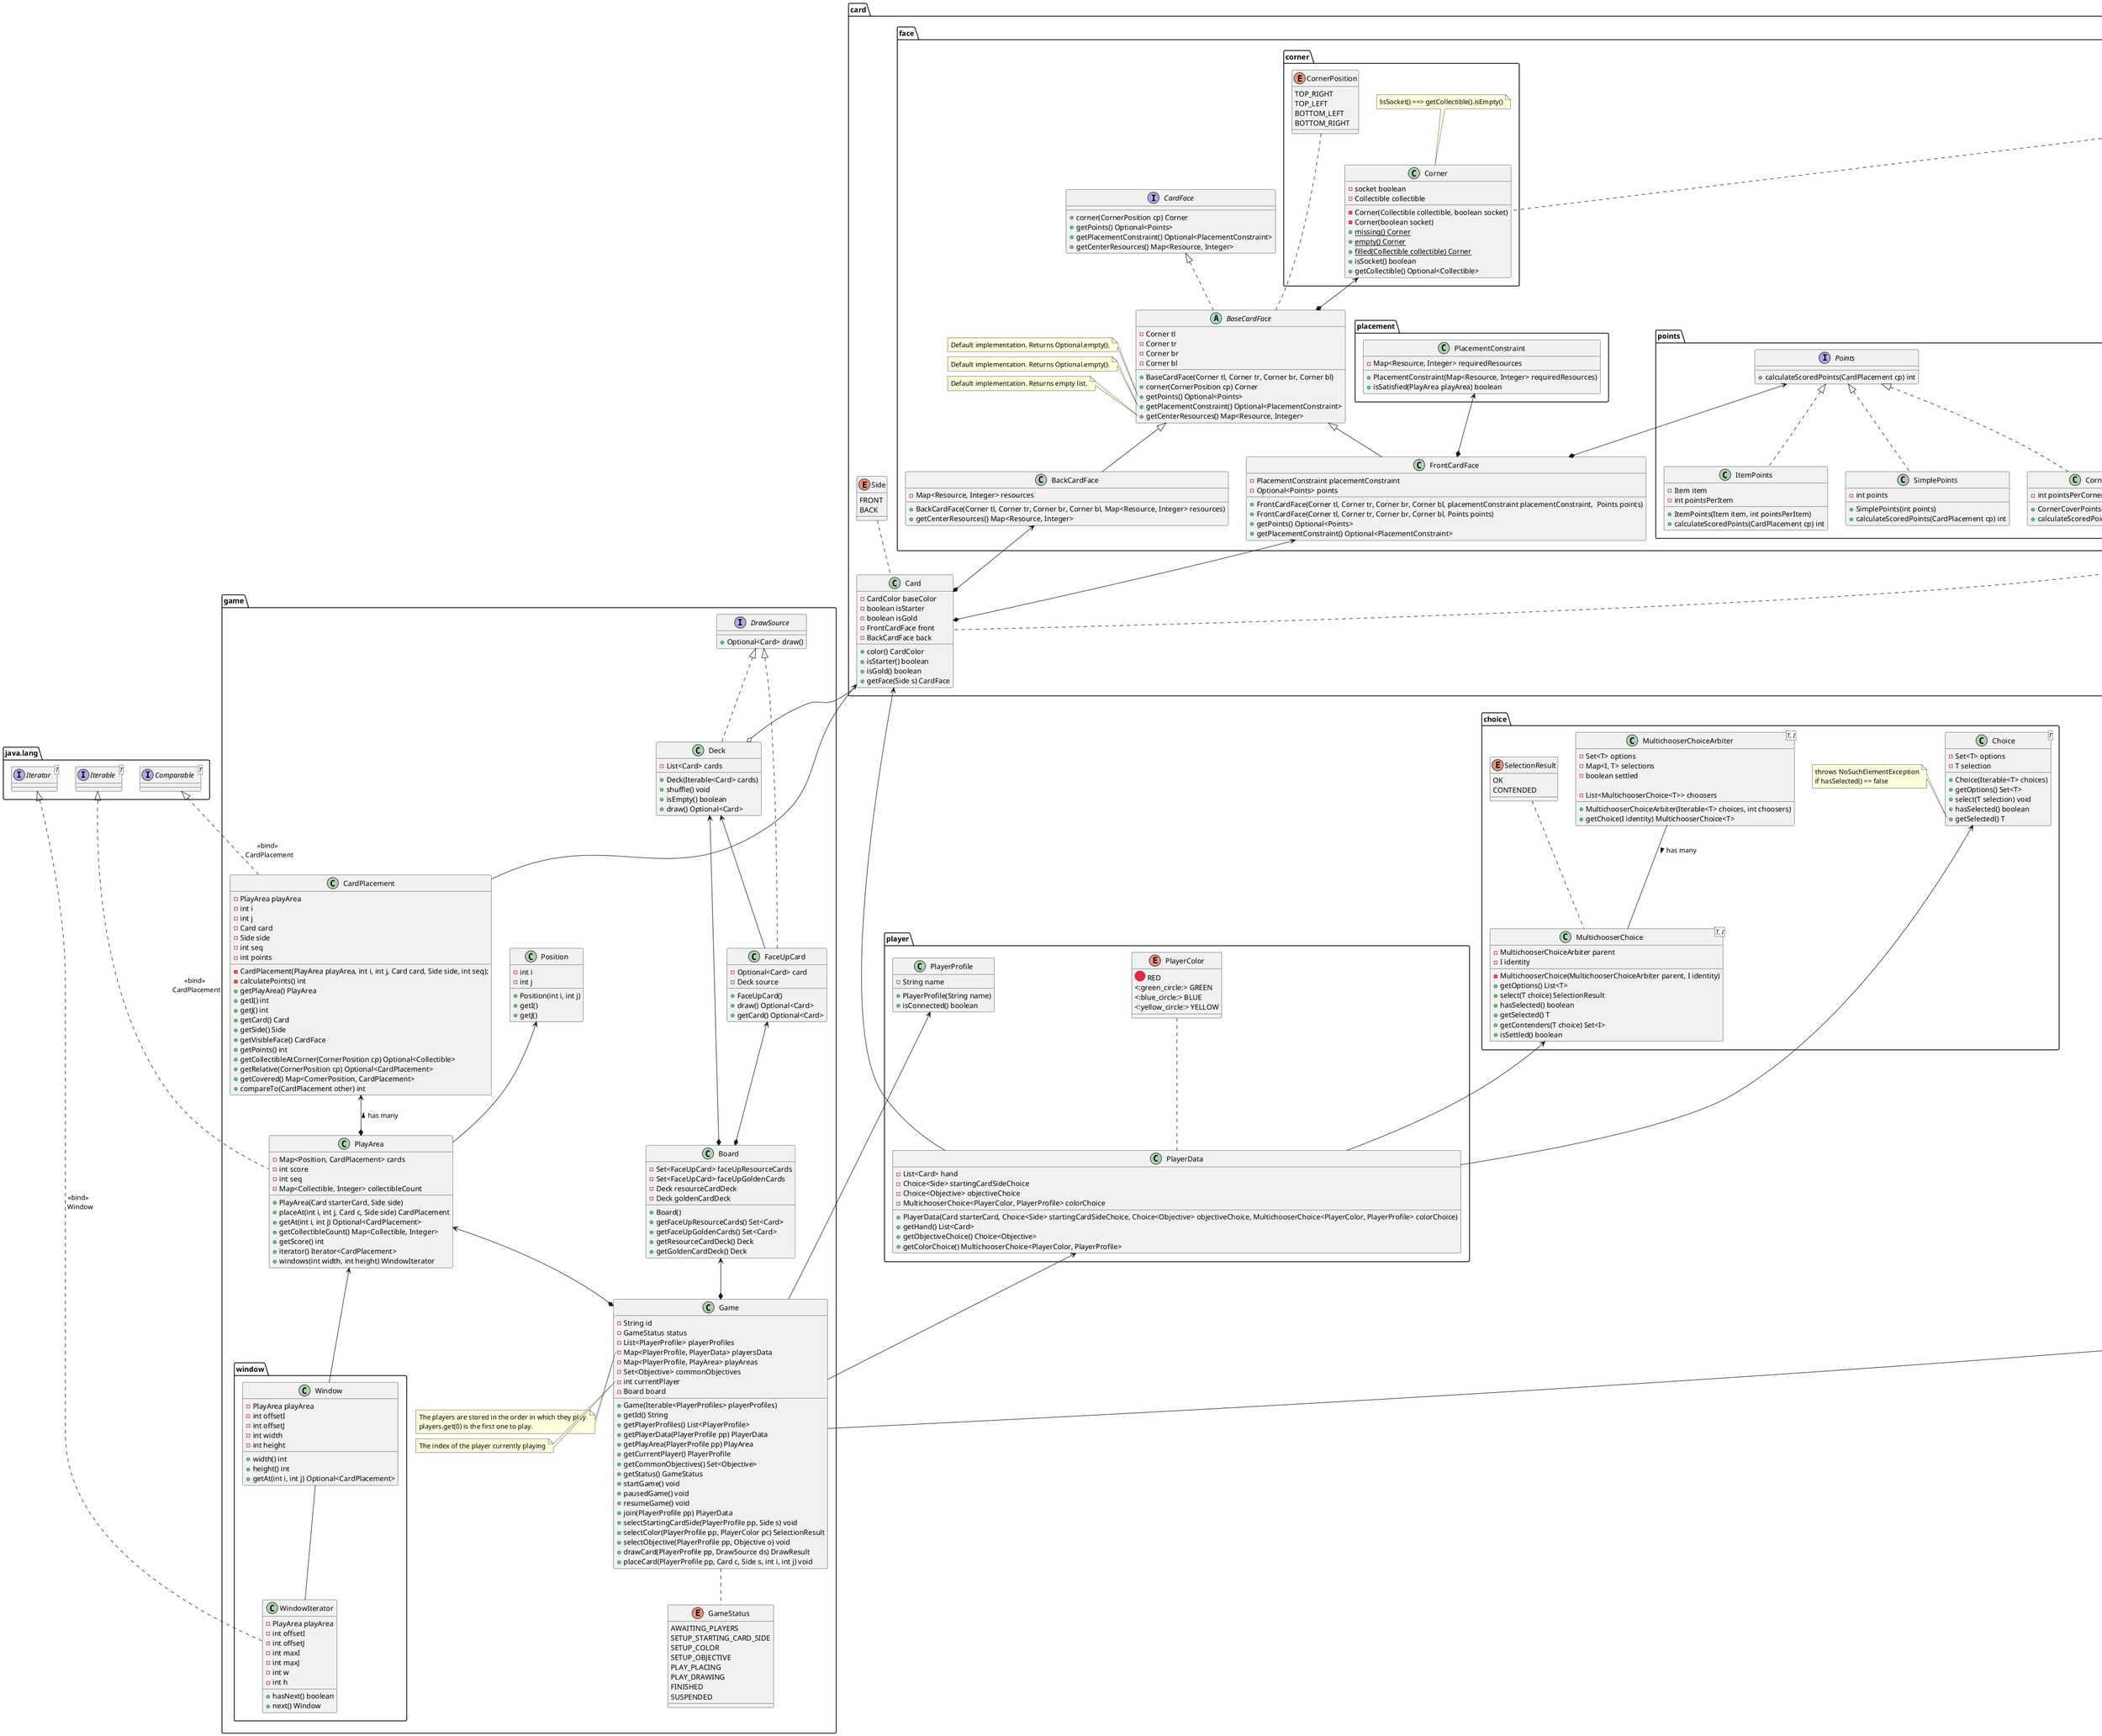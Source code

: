 @startuml
'this collapses nested packages if there are no in-between classes
!pragma useIntermediatePackages false

/'
CONVENTIONS FOR ARROW DECLARATION:
- if possible, use `implements` and `extends`
- declare arrow before class: if class extends other class or implements interface
    (declare arrow near the child class not the parent class)
- declare arrow after class: if class uses or is in some other way related to another class
    (do not declare arrow near the used class, declare it near the user)
'/

package java.lang {
    interface Iterator<T> {}
    interface Iterable<T> {}
    interface Comparable<T> {}
}

package collectible {
    interface Collectible <<sealed>> {}

    enum Resource implements Collectible {
        <:seedling:> PLANT
        <:mushroom:> FUNGI
        <:fox_face:> ANIMAL
        <:butterfly:> INSECT

        + getAssociatedColor() CardColor
    }

    enum Item implements Collectible {
        <:feather:> QUILL
        <:jar:> INKWELL
        <:scroll:> MANUSCRIPT
    }
} /' end package collectible '/

package card {
    package face {
        package corner {
            class Corner {
                - socket boolean
                - Collectible collectible

                - Corner(Collectible collectible, boolean socket)
                - Corner(boolean socket)
                + {static} missing() Corner
                + {static} empty() Corner
                + {static} filled(Collectible collectible) Corner
                + isSocket() boolean
                + getCollectible() Optional<Collectible>
            }
            Collectible .. Corner
            note top of Corner : !isSocket() ==> getCollectible().isEmpty()

            enum CornerPosition {
                TOP_RIGHT
                TOP_LEFT
                BOTTOM_LEFT
                BOTTOM_RIGHT
            }
        } /' end package corner '/

        package placement {
            class PlacementConstraint {
                - Map<Resource, Integer> requiredResources

                + PlacementConstraint(Map<Resource, Integer> requiredResources)
                + isSatisfied(PlayArea playArea) boolean
            }
        } /' end package placement '/

        package points {
            interface Points {
                + calculateScoredPoints(CardPlacement cp) int
            }

            class SimplePoints implements Points {
                - int points
                + SimplePoints(int points)
                + calculateScoredPoints(CardPlacement cp) int
            }

            class CornerCoverPoints implements Points {
                - int pointsPerCorner
                + CornerCoverPoints(int pointsPerCorner)
                + calculateScoredPoints(CardPlacement cp) int
            }

            class ItemPoints implements Points {
                - Item item
                - int pointsPerItem
                + ItemPoints(Item item, int pointsPerItem)
                + calculateScoredPoints(CardPlacement cp) int
            }
        } /' end package points '/

        interface CardFace {
            + corner(CornerPosition cp) Corner
            + getPoints() Optional<Points>
            + getPlacementConstraint() Optional<PlacementConstraint>
            + getCenterResources() Map<Resource, Integer>
        }

        abstract class BaseCardFace implements CardFace {
            - Corner tl
            - Corner tr
            - Corner br
            - Corner bl

            + BaseCardFace(Corner tl, Corner tr, Corner br, Corner bl)
            + corner(CornerPosition cp) Corner
            + getPoints() Optional<Points>
            + getPlacementConstraint() Optional<PlacementConstraint>
            + getCenterResources() Map<Resource, Integer>
        }
        Corner <--* BaseCardFace
        CornerPosition .. BaseCardFace
        note left of BaseCardFace::getPoints
            Default implementation. Returns Optional.empty().
        end note
        note left of BaseCardFace::getPlacementConstraint
            Default implementation. Returns Optional.empty().
        end note
        note left of BaseCardFace::getCenterResources
            Default implementation. Returns empty list.
        end note

        class BackCardFace extends BaseCardFace {
            - Map<Resource, Integer> resources

            + BackCardFace(Corner tl, Corner tr, Corner br, Corner bl, Map<Resource, Integer> resources)
            + getCenterResources() Map<Resource, Integer>
        }
        PlacementConstraint <--* FrontCardFace
        Points <--* FrontCardFace

        class FrontCardFace extends BaseCardFace {
            - PlacementConstraint placementConstraint
            - Optional<Points> points

            + FrontCardFace(Corner tl, Corner tr, Corner br, Corner bl, placementConstraint placementConstraint,  Points points)
            + FrontCardFace(Corner tl, Corner tr, Corner br, Corner bl, Points points)
            + getPoints() Optional<Points>
            + getPlacementConstraint() Optional<PlacementConstraint>
        }
    } /' end package face '/

    class Card {
        - CardColor baseColor
        - boolean isStarter
        - boolean isGold
        - FrontCardFace front
        - BackCardFace back

        + color() CardColor
        + isStarter() boolean
        + isGold() boolean
        + getFace(Side s) CardFace
    }
    FrontCardFace <--* Card
    BackCardFace <--* Card
    Side .. Card
    CardColor .. Card

    enum CardColor {
        <:red_circle:> RED
        <:green_circle:> GREEN
        <:blue_circle:> BLUE
        <:purple_circle:> PURPLE
        <:white_circle:> NEUTRAL
    }

    enum Side {
        FRONT
        BACK
    }
} /' end package card '/

package objective {
    abstract class Objective {
        - int points

        + Objective(int points)
        + getPointsPerMatch() int
        + test(PlayArea pa) Set<Set<CardPlacement>>
    }
    note left of Objective::test
        Returns a set containing all the sets of cards that satisfy the objective.
    end note

    class CollectibleObjective extends Objective {
        - Map<Collectible, Integer> requiredCollectibles
        + CollectibleObjective(int points, Map<Collectible, Integer> requiredCollectibles)
        + test(PlayArea pa) Set<Set<CardPlacement>>
    }

    class PatternObjective extends Objective {
        - CardColor[][] pattern
        + PatternObjective(int points, CardColor[][] pattern)
        + test(PlayArea pa) Set<Set<CardPlacement>>
    }
    CardColor .. PatternObjective
    note left of PatternObjective::pattern
        A 3x3 matrix representing the pattern with colors` and nulls.
    end note
} /' end package objective '/

'TODO: update choice classes to match implementation
package choice {
    class Choice<T> {
        - Set<T> options
        - T selection

        + Choice(Iterable<T> choices)
        + getOptions() Set<T>
        + select(T selection) void
        + hasSelected() boolean
        + getSelected() T
    }
    note left of Choice::getSelected
        throws NoSuchElementException
        if hasSelected() == false
    end note

    class MultichooserChoiceArbiter<T, I> {
        - Set<T> options
        - Map<I, T> selections
        - boolean settled

        - List<MultichooserChoice<T>> choosers

        + MultichooserChoiceArbiter(Iterable<T> choices, int choosers)
        + getChoice(I identity) MultichooserChoice<T>
    }
    MultichooserChoiceArbiter -- MultichooserChoice : > has many

    class MultichooserChoice<T, I> {
        - MultichooserChoiceArbiter parent
        - I identity

        - MultichooserChoice(MultichooserChoiceArbiter parent, I identity)
        + getOptions() List<T>
        + select(T choice) SelectionResult
        + hasSelected() boolean
        + getSelected() T
        + getContenders(T choice) Set<I>
        + isSettled() boolean
    }
    SelectionResult .. MultichooserChoice

    enum SelectionResult {
        OK
        CONTENDED
    }
} /' end package choice '/

package player {
    class PlayerProfile {
        - String name

        + PlayerProfile(String name)
        + isConnected() boolean
    }

    class PlayerData {
        - List<Card> hand
        - Choice<Side> startingCardSideChoice
        - Choice<Objective> objectiveChoice
        - MultichooserChoice<PlayerColor, PlayerProfile> colorChoice

        + PlayerData(Card starterCard, Choice<Side> startingCardSideChoice, Choice<Objective> objectiveChoice, MultichooserChoice<PlayerColor, PlayerProfile> colorChoice)
        + getHand() List<Card>
        + getObjectiveChoice() Choice<Objective>
        + getColorChoice() MultichooserChoice<PlayerColor, PlayerProfile>
    }
    MultichooserChoice <-- PlayerData
    Choice <-- PlayerData
    Card <-- PlayerData
    PlayerColor .. PlayerData

    enum PlayerColor {
        <:red_circle:> RED
        <:green_circle:> GREEN
        <:blue_circle:> BLUE
        <:yellow_circle:> YELLOW
    }
} /' end package player '/

package game {
    package window {
        java.lang.Iterator <|.. WindowIterator : <<bind>> \n Window
        class WindowIterator {
            - PlayArea playArea
            - int offsetI
            - int offsetJ
            - int maxI
            - int maxJ
            - int w
            - int h

            + hasNext() boolean
            + next() Window
        }
        Window -- WindowIterator

        class Window {
            - PlayArea playArea
            - int offsetI
            - int offsetJ
            - int width
            - int height

            + width() int
            + height() int
            + getAt(int i, int j) Optional<CardPlacement>
        }
        game.PlayArea <-- Window
    } /' end package window '/

    class Game {
        - String id
        - GameStatus status
        - List<PlayerProfile> playerProfiles
        - Map<PlayerProfile, PlayerData> playersData
        - Map<PlayerProfile, PlayArea> playAreas
        - Set<Objective> commonObjectives
        - int currentPlayer
        - Board board

        + Game(Iterable<PlayerProfiles> playerProfiles)
        + getId() String
        + getPlayerProfiles() List<PlayerProfile>
        + getPlayerData(PlayerProfile pp) PlayerData
        + getPlayArea(PlayerProfile pp) PlayArea
        + getCurrentPlayer() PlayerProfile
        + getCommonObjectives() Set<Objective>
        + getStatus() GameStatus
        + startGame() void
        + pausedGame() void
        + resumeGame() void
        + join(PlayerProfile pp) PlayerData
        + selectStartingCardSide(PlayerProfile pp, Side s) void
        + selectColor(PlayerProfile pp, PlayerColor pc) SelectionResult
        + selectObjective(PlayerProfile pp, Objective o) void
        + drawCard(PlayerProfile pp, DrawSource ds) DrawResult
        + placeCard(PlayerProfile pp, Card c, Side s, int i, int j) void
    }
    'Board and PlayAreas exists only in a Game
    Board <--* Game
    PlayArea <--* Game
    Objective <-- Game
    PlayerData <-- Game
    PlayerProfile <-- Game
    Game .. GameStatus
    note left of Game::players
        The players are stored in the order in which they play.
        players.get(0) is the first one to play.
    end note
    note left of Game::currentPlayer
        The index of the player currently playing
    end note

    enum GameStatus {
        AWAITING_PLAYERS
        SETUP_STARTING_CARD_SIDE
        SETUP_COLOR
        SETUP_OBJECTIVE
        PLAY_PLACING
        PLAY_DRAWING
        FINISHED
        SUSPENDED
    }

    class Board {
        - Set<FaceUpCard> faceUpResourceCards
        - Set<FaceUpCard> faceUpGoldenCards
        - Deck resourceCardDeck
        - Deck goldenCardDeck

        + Board()
        + getFaceUpResourceCards() Set<Card>
        + getFaceUpGoldenCards() Set<Card>
        + getResourceCardDeck() Deck
        + getGoldenCardDeck() Deck
    }
    Deck <--* Board
    FaceUpCard <--* Board

    interface DrawSource {
        + Optional<Card> draw()
    }

    class FaceUpCard implements DrawSource {
        - Optional<Card> card
        - Deck source

        + FaceUpCard()
        + draw() Optional<Card>
        + getCard() Optional<Card>
    }
    'FaceUpCards have a reference to a Deck
    Deck <-- FaceUpCard

    class Deck implements DrawSource {
        - List<Card> cards

        + Deck(Iterable<Card> cards)
        + shuffle() void
        + isEmpty() boolean
        + draw() Optional<Card>
    }
    'Decks are aggregations of Cards
    Card --o Deck

    class Position {
        - int i
        - int j

        + Position(int i, int j)
        + getI()
        + getJ()
    }

    java.lang.Iterable <|.. PlayArea : <<bind>> \n CardPlacement
    class PlayArea {
        - Map<Position, CardPlacement> cards
        - int score
        - int seq
        - Map<Collectible, Integer> collectibleCount

        + PlayArea(Card starterCard, Side side)
        + placeAt(int i, int j, Card c, Side side) CardPlacement
        + getAt(int i, int j) Optional<CardPlacement>
        + getCollectibleCount() Map<Collectible, Integer>
        + getScore() int
        + iterator() Iterator<CardPlacement>
        + windows(int width, int height) WindowIterator
    }
    CardPlacement <--* PlayArea : < has many
    Position <-- PlayArea

    Comparable <|.. CardPlacement : <<bind>> \n CardPlacement
    class CardPlacement {
        - PlayArea playArea
        - int i
        - int j
        - Card card
        - Side side
        - int seq
        - int points

        - CardPlacement(PlayArea playArea, int i, int j, Card card, Side side, int seq);
        - calculatePoints() int
        + getPlayArea() PlayArea
        + getI() int
        + getJ() int
        + getCard() Card
        + getSide() Side
        + getVisibleFace() CardFace
        + getPoints() int
        + getCollectibleAtCorner(CornerPosition cp) Optional<Collectible>
        + getRelative(CornerPosition cp) Optional<CardPlacement>
        + getCovered() Map<CornerPosition, CardPlacement>
        + compareTo(CardPlacement other) int
    }
    Card <-- CardPlacement
} /' end package game '/

@enduml

